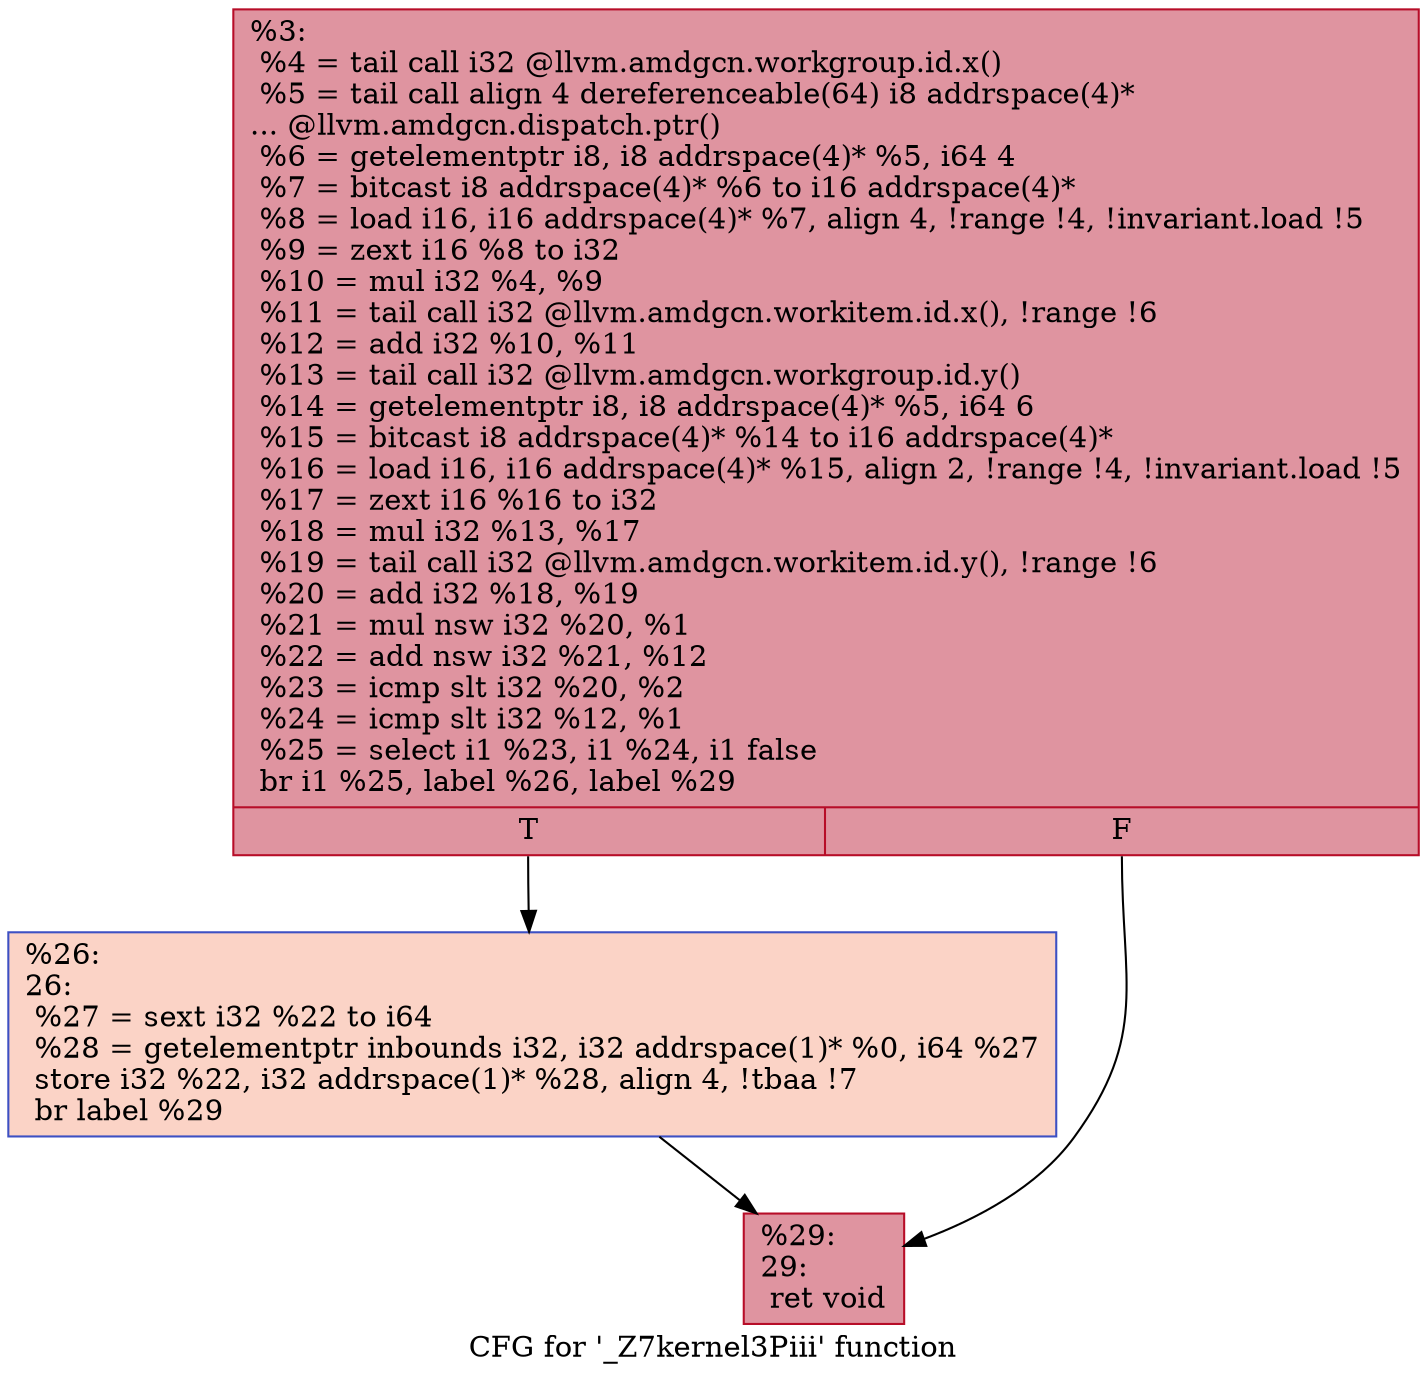 digraph "CFG for '_Z7kernel3Piii' function" {
	label="CFG for '_Z7kernel3Piii' function";

	Node0x463c180 [shape=record,color="#b70d28ff", style=filled, fillcolor="#b70d2870",label="{%3:\l  %4 = tail call i32 @llvm.amdgcn.workgroup.id.x()\l  %5 = tail call align 4 dereferenceable(64) i8 addrspace(4)*\l... @llvm.amdgcn.dispatch.ptr()\l  %6 = getelementptr i8, i8 addrspace(4)* %5, i64 4\l  %7 = bitcast i8 addrspace(4)* %6 to i16 addrspace(4)*\l  %8 = load i16, i16 addrspace(4)* %7, align 4, !range !4, !invariant.load !5\l  %9 = zext i16 %8 to i32\l  %10 = mul i32 %4, %9\l  %11 = tail call i32 @llvm.amdgcn.workitem.id.x(), !range !6\l  %12 = add i32 %10, %11\l  %13 = tail call i32 @llvm.amdgcn.workgroup.id.y()\l  %14 = getelementptr i8, i8 addrspace(4)* %5, i64 6\l  %15 = bitcast i8 addrspace(4)* %14 to i16 addrspace(4)*\l  %16 = load i16, i16 addrspace(4)* %15, align 2, !range !4, !invariant.load !5\l  %17 = zext i16 %16 to i32\l  %18 = mul i32 %13, %17\l  %19 = tail call i32 @llvm.amdgcn.workitem.id.y(), !range !6\l  %20 = add i32 %18, %19\l  %21 = mul nsw i32 %20, %1\l  %22 = add nsw i32 %21, %12\l  %23 = icmp slt i32 %20, %2\l  %24 = icmp slt i32 %12, %1\l  %25 = select i1 %23, i1 %24, i1 false\l  br i1 %25, label %26, label %29\l|{<s0>T|<s1>F}}"];
	Node0x463c180:s0 -> Node0x463fd60;
	Node0x463c180:s1 -> Node0x463fdf0;
	Node0x463fd60 [shape=record,color="#3d50c3ff", style=filled, fillcolor="#f59c7d70",label="{%26:\l26:                                               \l  %27 = sext i32 %22 to i64\l  %28 = getelementptr inbounds i32, i32 addrspace(1)* %0, i64 %27\l  store i32 %22, i32 addrspace(1)* %28, align 4, !tbaa !7\l  br label %29\l}"];
	Node0x463fd60 -> Node0x463fdf0;
	Node0x463fdf0 [shape=record,color="#b70d28ff", style=filled, fillcolor="#b70d2870",label="{%29:\l29:                                               \l  ret void\l}"];
}
